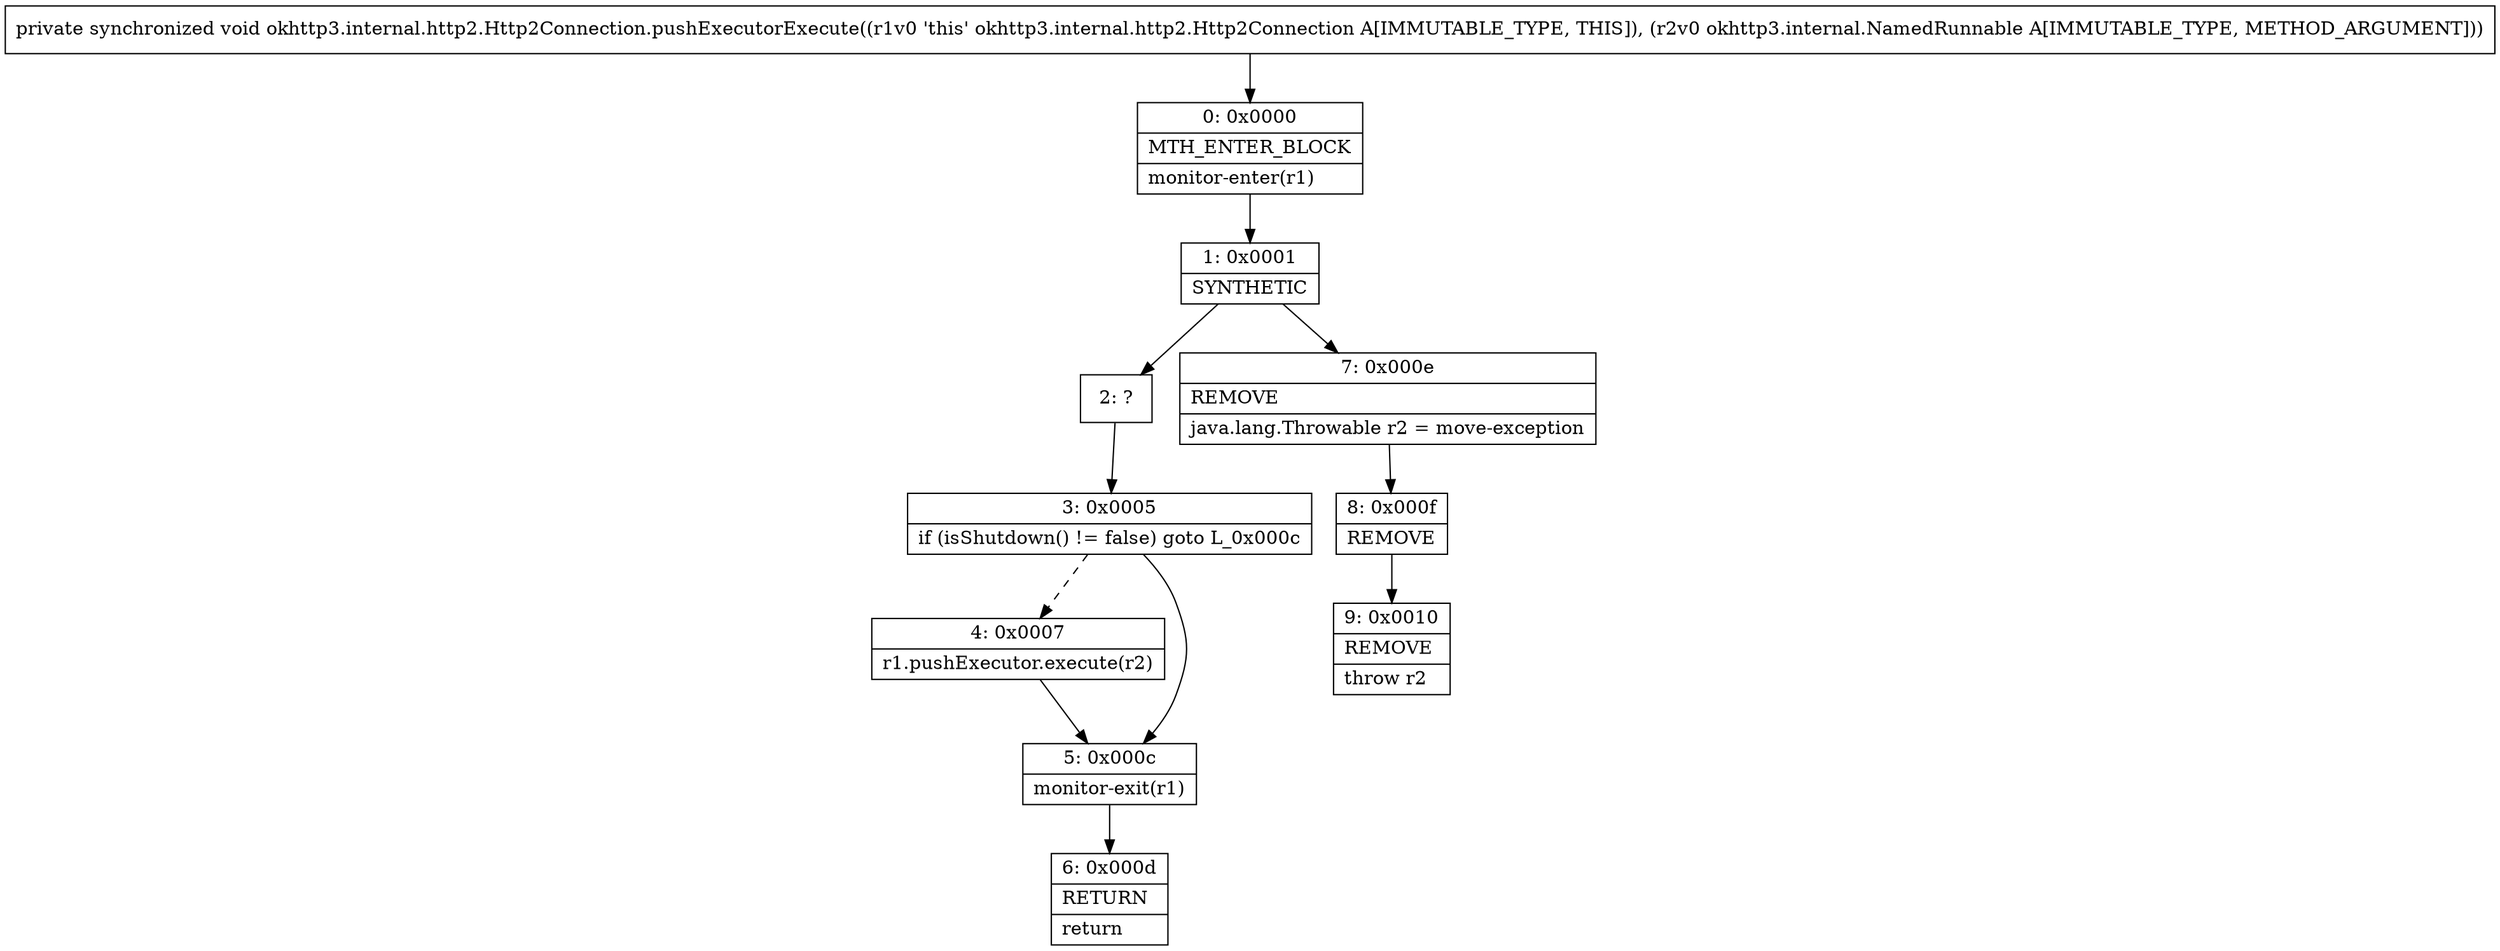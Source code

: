 digraph "CFG forokhttp3.internal.http2.Http2Connection.pushExecutorExecute(Lokhttp3\/internal\/NamedRunnable;)V" {
Node_0 [shape=record,label="{0\:\ 0x0000|MTH_ENTER_BLOCK\l|monitor\-enter(r1)\l}"];
Node_1 [shape=record,label="{1\:\ 0x0001|SYNTHETIC\l}"];
Node_2 [shape=record,label="{2\:\ ?}"];
Node_3 [shape=record,label="{3\:\ 0x0005|if (isShutdown() != false) goto L_0x000c\l}"];
Node_4 [shape=record,label="{4\:\ 0x0007|r1.pushExecutor.execute(r2)\l}"];
Node_5 [shape=record,label="{5\:\ 0x000c|monitor\-exit(r1)\l}"];
Node_6 [shape=record,label="{6\:\ 0x000d|RETURN\l|return\l}"];
Node_7 [shape=record,label="{7\:\ 0x000e|REMOVE\l|java.lang.Throwable r2 = move\-exception\l}"];
Node_8 [shape=record,label="{8\:\ 0x000f|REMOVE\l}"];
Node_9 [shape=record,label="{9\:\ 0x0010|REMOVE\l|throw r2\l}"];
MethodNode[shape=record,label="{private synchronized void okhttp3.internal.http2.Http2Connection.pushExecutorExecute((r1v0 'this' okhttp3.internal.http2.Http2Connection A[IMMUTABLE_TYPE, THIS]), (r2v0 okhttp3.internal.NamedRunnable A[IMMUTABLE_TYPE, METHOD_ARGUMENT])) }"];
MethodNode -> Node_0;
Node_0 -> Node_1;
Node_1 -> Node_2;
Node_1 -> Node_7;
Node_2 -> Node_3;
Node_3 -> Node_4[style=dashed];
Node_3 -> Node_5;
Node_4 -> Node_5;
Node_5 -> Node_6;
Node_7 -> Node_8;
Node_8 -> Node_9;
}

